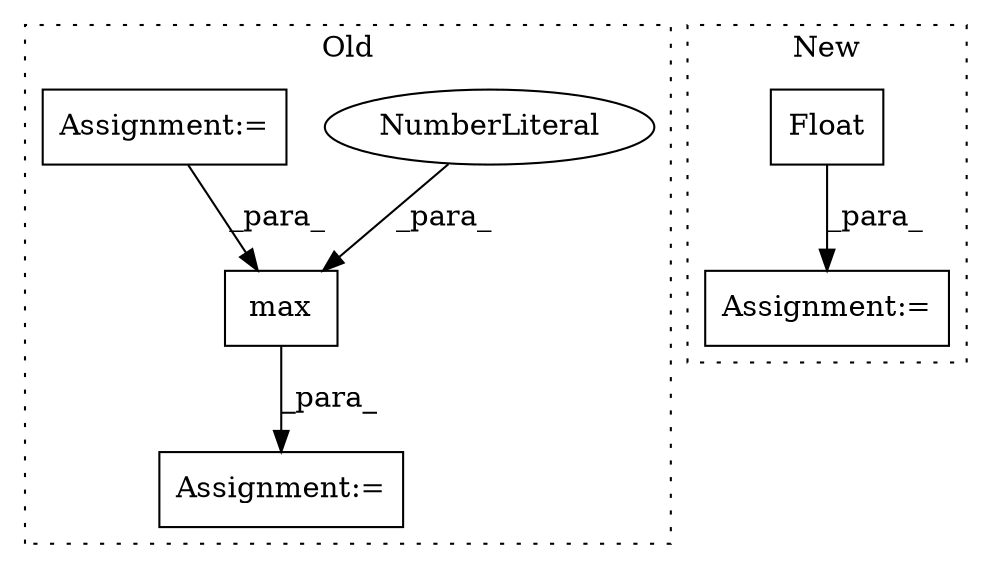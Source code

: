 digraph G {
subgraph cluster0 {
1 [label="max" a="32" s="2397,2424" l="4,1" shape="box"];
4 [label="NumberLiteral" a="34" s="2401" l="3" shape="ellipse"];
5 [label="Assignment:=" a="7" s="2453" l="1" shape="box"];
6 [label="Assignment:=" a="7" s="2306" l="1" shape="box"];
label = "Old";
style="dotted";
}
subgraph cluster1 {
2 [label="Float" a="32" s="2957,2971" l="6,1" shape="box"];
3 [label="Assignment:=" a="7" s="2956" l="1" shape="box"];
label = "New";
style="dotted";
}
1 -> 5 [label="_para_"];
2 -> 3 [label="_para_"];
4 -> 1 [label="_para_"];
6 -> 1 [label="_para_"];
}
